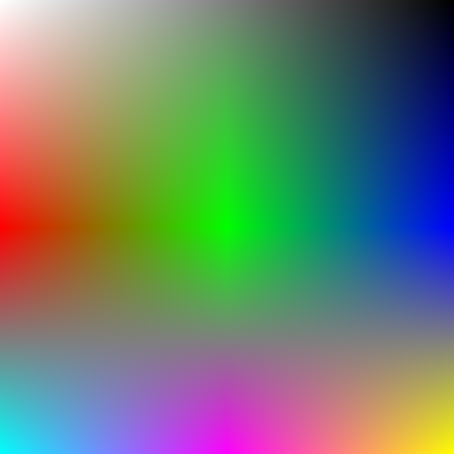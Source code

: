 size(8cm,0);

pen[][] p={{rgb(white),rgb(grey),rgb(black)},
    {red,green,blue},
    {cyan,magenta,yellow}};

latticeshade(unitsquare,p);
